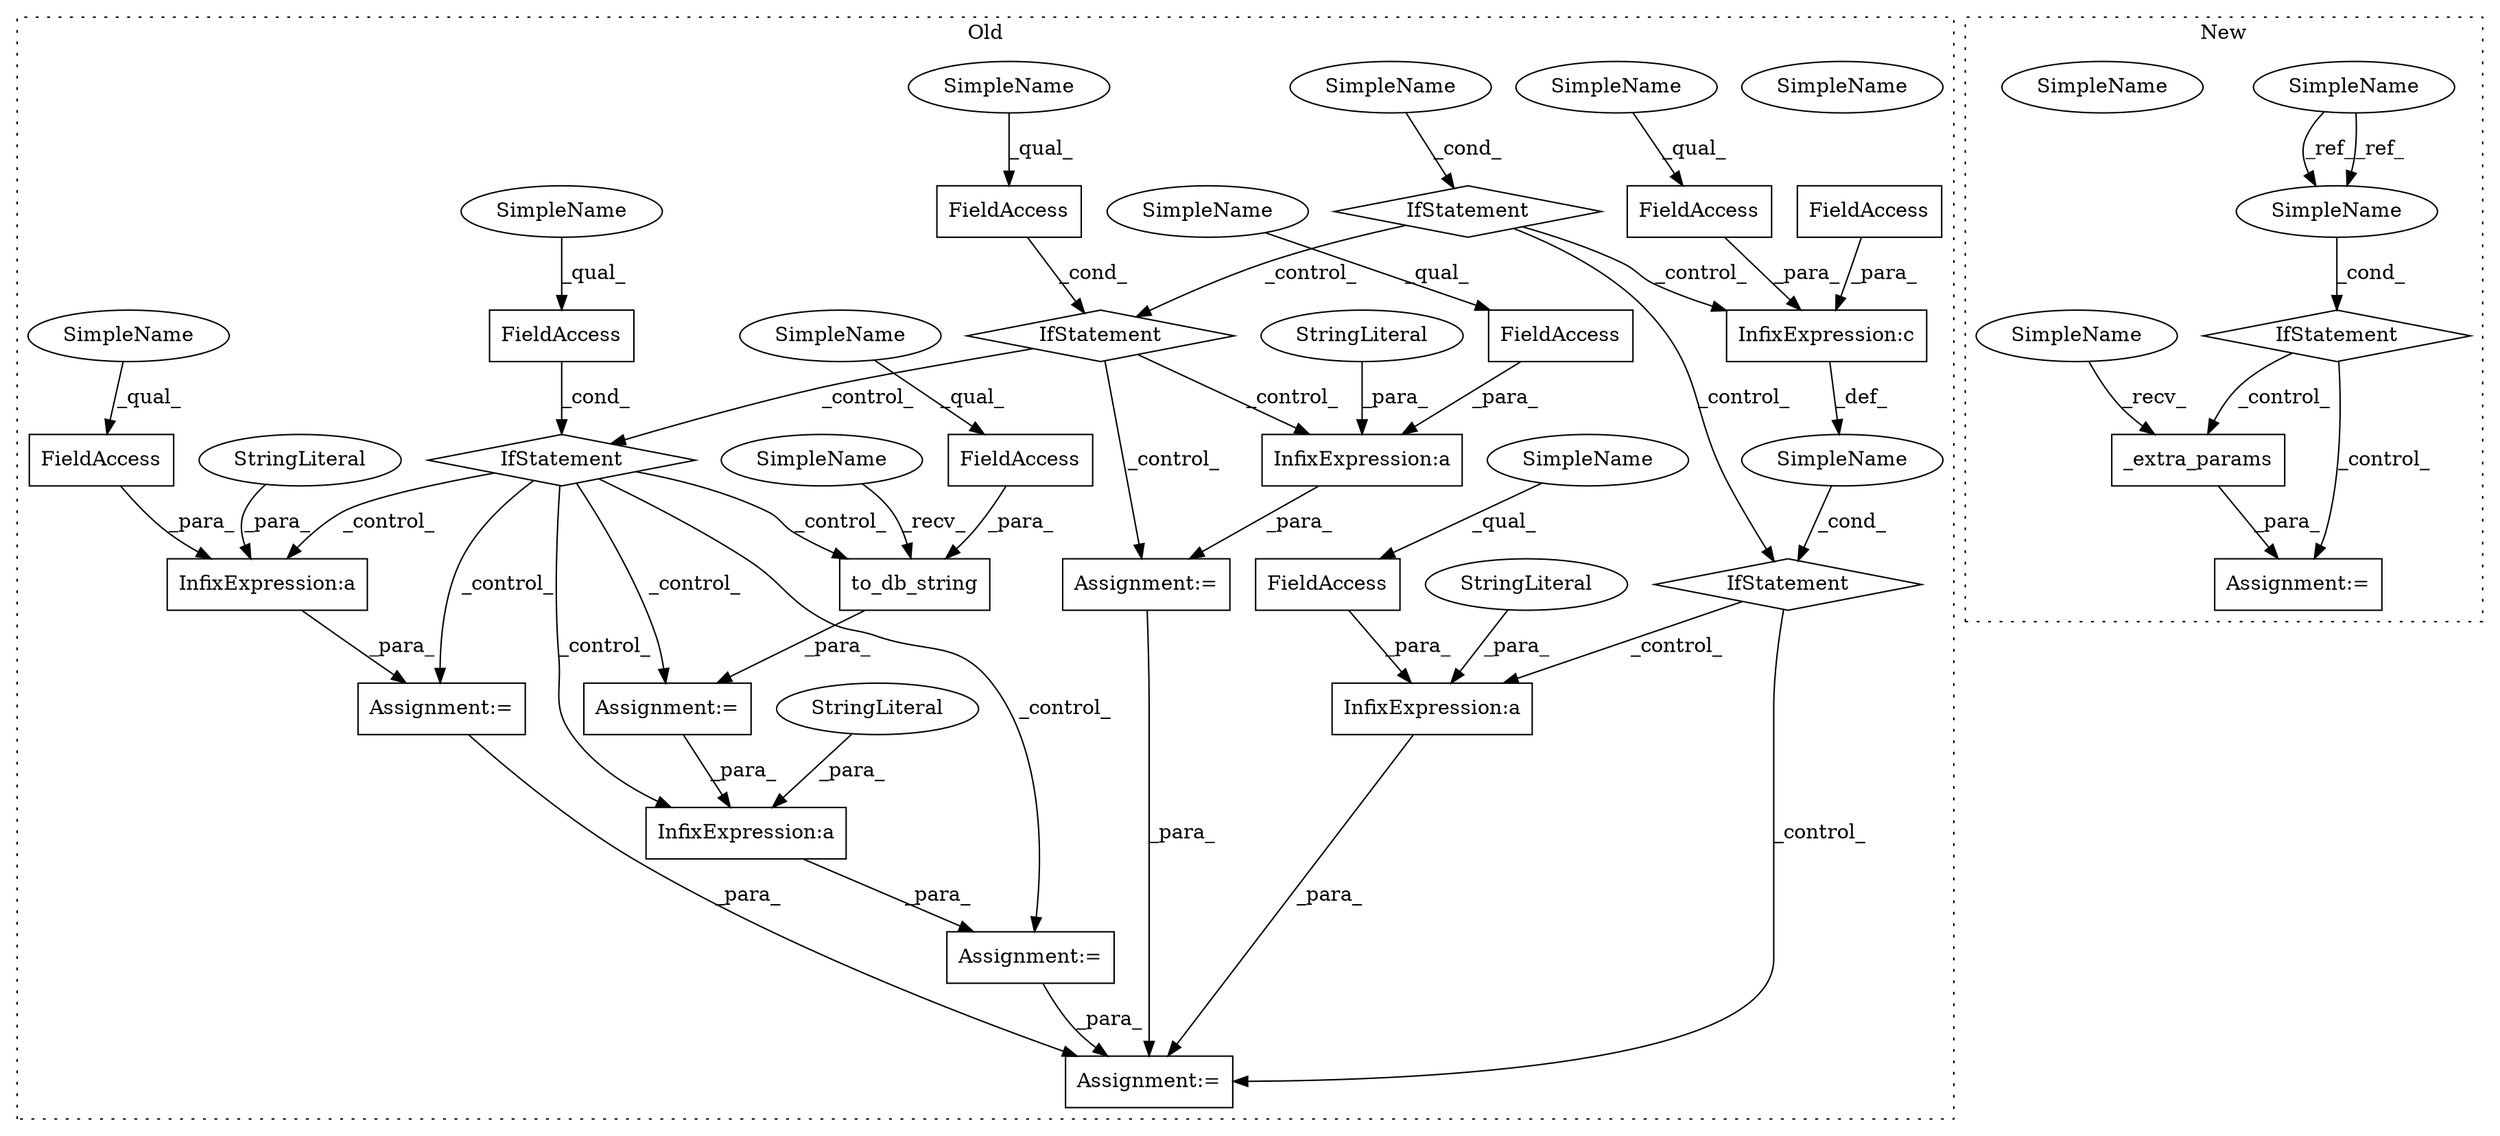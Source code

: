 digraph G {
subgraph cluster0 {
1 [label="IfStatement" a="25" s="20724,20768" l="4,2" shape="diamond"];
3 [label="SimpleName" a="42" s="20405" l="23" shape="ellipse"];
4 [label="InfixExpression:c" a="27" s="20738" l="4" shape="box"];
5 [label="InfixExpression:a" a="27" s="20798" l="3" shape="box"];
6 [label="InfixExpression:a" a="27" s="20701" l="3" shape="box"];
7 [label="InfixExpression:a" a="27" s="20481" l="3" shape="box"];
8 [label="InfixExpression:a" a="27" s="20574" l="3" shape="box"];
10 [label="to_db_string" a="32" s="20650,20671" l="13,1" shape="box"];
11 [label="FieldAccess" a="22" s="20663" l="8" shape="box"];
12 [label="FieldAccess" a="22" s="20728" l="10" shape="box"];
13 [label="FieldAccess" a="22" s="20577" l="17" shape="box"];
14 [label="FieldAccess" a="22" s="20442" l="10" shape="box"];
15 [label="FieldAccess" a="22" s="20484" l="10" shape="box"];
16 [label="FieldAccess" a="22" s="20748" l="20" shape="box"];
17 [label="FieldAccess" a="22" s="20801" l="10" shape="box"];
18 [label="FieldAccess" a="22" s="20521" l="17" shape="box"];
21 [label="IfStatement" a="25" s="20517,20538" l="4,2" shape="diamond"];
22 [label="SimpleName" a="42" s="" l="" shape="ellipse"];
23 [label="IfStatement" a="25" s="20438,20452" l="4,2" shape="diamond"];
24 [label="Assignment:=" a="7" s="20685" l="2" shape="box"];
25 [label="IfStatement" a="25" s="20401,20428" l="4,2" shape="diamond"];
26 [label="StringLiteral" a="45" s="20688" l="13" shape="ellipse"];
27 [label="StringLiteral" a="45" s="20786" l="12" shape="ellipse"];
28 [label="StringLiteral" a="45" s="20556" l="18" shape="ellipse"];
29 [label="StringLiteral" a="45" s="20470" l="11" shape="ellipse"];
30 [label="Assignment:=" a="7" s="20467" l="2" shape="box"];
31 [label="Assignment:=" a="7" s="20644" l="1" shape="box"];
32 [label="Assignment:=" a="7" s="20783" l="2" shape="box"];
33 [label="Assignment:=" a="7" s="20553" l="2" shape="box"];
36 [label="SimpleName" a="42" s="20663" l="4" shape="ellipse"];
37 [label="SimpleName" a="42" s="20728" l="4" shape="ellipse"];
38 [label="SimpleName" a="42" s="20801" l="4" shape="ellipse"];
39 [label="SimpleName" a="42" s="20442" l="4" shape="ellipse"];
40 [label="SimpleName" a="42" s="20484" l="4" shape="ellipse"];
41 [label="SimpleName" a="42" s="20577" l="4" shape="ellipse"];
42 [label="SimpleName" a="42" s="20645" l="4" shape="ellipse"];
43 [label="SimpleName" a="42" s="20521" l="4" shape="ellipse"];
45 [label="SimpleName" a="42" s="20405" l="23" shape="ellipse"];
label = "Old";
style="dotted";
}
subgraph cluster1 {
2 [label="_extra_params" a="32" s="20163,20179" l="14,1" shape="box"];
9 [label="SimpleName" a="42" s="19682" l="23" shape="ellipse"];
19 [label="SimpleName" a="42" s="20120" l="23" shape="ellipse"];
20 [label="IfStatement" a="25" s="20116,20143" l="4,2" shape="diamond"];
34 [label="Assignment:=" a="7" s="20156" l="2" shape="box"];
35 [label="SimpleName" a="42" s="20120" l="23" shape="ellipse"];
44 [label="SimpleName" a="42" s="20158" l="4" shape="ellipse"];
label = "New";
style="dotted";
}
1 -> 5 [label="_control_"];
1 -> 32 [label="_control_"];
2 -> 34 [label="_para_"];
4 -> 22 [label="_def_"];
5 -> 32 [label="_para_"];
6 -> 24 [label="_para_"];
7 -> 30 [label="_para_"];
8 -> 33 [label="_para_"];
9 -> 35 [label="_ref_"];
9 -> 35 [label="_ref_"];
10 -> 31 [label="_para_"];
11 -> 10 [label="_para_"];
12 -> 4 [label="_para_"];
13 -> 8 [label="_para_"];
14 -> 23 [label="_cond_"];
15 -> 7 [label="_para_"];
16 -> 4 [label="_para_"];
17 -> 5 [label="_para_"];
18 -> 21 [label="_cond_"];
20 -> 2 [label="_control_"];
20 -> 34 [label="_control_"];
21 -> 33 [label="_control_"];
21 -> 24 [label="_control_"];
21 -> 10 [label="_control_"];
21 -> 6 [label="_control_"];
21 -> 8 [label="_control_"];
21 -> 31 [label="_control_"];
22 -> 1 [label="_cond_"];
23 -> 21 [label="_control_"];
23 -> 30 [label="_control_"];
23 -> 7 [label="_control_"];
24 -> 32 [label="_para_"];
25 -> 1 [label="_control_"];
25 -> 4 [label="_control_"];
25 -> 23 [label="_control_"];
26 -> 6 [label="_para_"];
27 -> 5 [label="_para_"];
28 -> 8 [label="_para_"];
29 -> 7 [label="_para_"];
30 -> 32 [label="_para_"];
31 -> 6 [label="_para_"];
33 -> 32 [label="_para_"];
35 -> 20 [label="_cond_"];
36 -> 11 [label="_qual_"];
37 -> 12 [label="_qual_"];
38 -> 17 [label="_qual_"];
39 -> 14 [label="_qual_"];
40 -> 15 [label="_qual_"];
41 -> 13 [label="_qual_"];
42 -> 10 [label="_recv_"];
43 -> 18 [label="_qual_"];
44 -> 2 [label="_recv_"];
45 -> 25 [label="_cond_"];
}